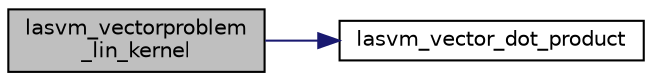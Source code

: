 digraph "lasvm_vectorproblem_lin_kernel"
{
  edge [fontname="Helvetica",fontsize="10",labelfontname="Helvetica",labelfontsize="10"];
  node [fontname="Helvetica",fontsize="10",shape=record];
  rankdir="LR";
  Node1 [label="lasvm_vectorproblem\l_lin_kernel",height=0.2,width=0.4,color="black", fillcolor="grey75", style="filled" fontcolor="black"];
  Node1 -> Node2 [color="midnightblue",fontsize="10",style="solid",fontname="Helvetica"];
  Node2 [label="lasvm_vector_dot_product",height=0.2,width=0.4,color="black", fillcolor="white", style="filled",URL="$vector_8c.html#a149b827aff7d4d305395ed2ce174e8cc"];
}
